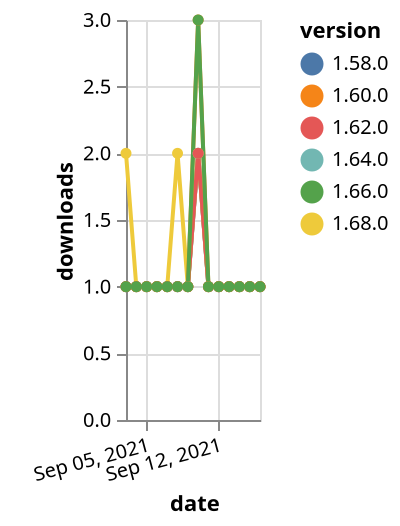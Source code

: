 {"$schema": "https://vega.github.io/schema/vega-lite/v5.json", "description": "A simple bar chart with embedded data.", "data": {"values": [{"date": "2021-09-03", "total": 159, "delta": 1, "version": "1.64.0"}, {"date": "2021-09-04", "total": 160, "delta": 1, "version": "1.64.0"}, {"date": "2021-09-05", "total": 161, "delta": 1, "version": "1.64.0"}, {"date": "2021-09-06", "total": 162, "delta": 1, "version": "1.64.0"}, {"date": "2021-09-07", "total": 163, "delta": 1, "version": "1.64.0"}, {"date": "2021-09-08", "total": 164, "delta": 1, "version": "1.64.0"}, {"date": "2021-09-09", "total": 165, "delta": 1, "version": "1.64.0"}, {"date": "2021-09-10", "total": 167, "delta": 2, "version": "1.64.0"}, {"date": "2021-09-11", "total": 168, "delta": 1, "version": "1.64.0"}, {"date": "2021-09-12", "total": 169, "delta": 1, "version": "1.64.0"}, {"date": "2021-09-13", "total": 170, "delta": 1, "version": "1.64.0"}, {"date": "2021-09-14", "total": 171, "delta": 1, "version": "1.64.0"}, {"date": "2021-09-15", "total": 172, "delta": 1, "version": "1.64.0"}, {"date": "2021-09-16", "total": 173, "delta": 1, "version": "1.64.0"}, {"date": "2021-09-03", "total": 240, "delta": 1, "version": "1.58.0"}, {"date": "2021-09-04", "total": 241, "delta": 1, "version": "1.58.0"}, {"date": "2021-09-05", "total": 242, "delta": 1, "version": "1.58.0"}, {"date": "2021-09-06", "total": 243, "delta": 1, "version": "1.58.0"}, {"date": "2021-09-07", "total": 244, "delta": 1, "version": "1.58.0"}, {"date": "2021-09-08", "total": 245, "delta": 1, "version": "1.58.0"}, {"date": "2021-09-09", "total": 246, "delta": 1, "version": "1.58.0"}, {"date": "2021-09-10", "total": 248, "delta": 2, "version": "1.58.0"}, {"date": "2021-09-11", "total": 249, "delta": 1, "version": "1.58.0"}, {"date": "2021-09-12", "total": 250, "delta": 1, "version": "1.58.0"}, {"date": "2021-09-13", "total": 251, "delta": 1, "version": "1.58.0"}, {"date": "2021-09-14", "total": 252, "delta": 1, "version": "1.58.0"}, {"date": "2021-09-15", "total": 253, "delta": 1, "version": "1.58.0"}, {"date": "2021-09-16", "total": 254, "delta": 1, "version": "1.58.0"}, {"date": "2021-09-03", "total": 123, "delta": 2, "version": "1.68.0"}, {"date": "2021-09-04", "total": 124, "delta": 1, "version": "1.68.0"}, {"date": "2021-09-05", "total": 125, "delta": 1, "version": "1.68.0"}, {"date": "2021-09-06", "total": 126, "delta": 1, "version": "1.68.0"}, {"date": "2021-09-07", "total": 127, "delta": 1, "version": "1.68.0"}, {"date": "2021-09-08", "total": 129, "delta": 2, "version": "1.68.0"}, {"date": "2021-09-09", "total": 130, "delta": 1, "version": "1.68.0"}, {"date": "2021-09-10", "total": 132, "delta": 2, "version": "1.68.0"}, {"date": "2021-09-11", "total": 133, "delta": 1, "version": "1.68.0"}, {"date": "2021-09-12", "total": 134, "delta": 1, "version": "1.68.0"}, {"date": "2021-09-13", "total": 135, "delta": 1, "version": "1.68.0"}, {"date": "2021-09-14", "total": 136, "delta": 1, "version": "1.68.0"}, {"date": "2021-09-15", "total": 137, "delta": 1, "version": "1.68.0"}, {"date": "2021-09-16", "total": 138, "delta": 1, "version": "1.68.0"}, {"date": "2021-09-03", "total": 182, "delta": 1, "version": "1.62.0"}, {"date": "2021-09-04", "total": 183, "delta": 1, "version": "1.62.0"}, {"date": "2021-09-05", "total": 184, "delta": 1, "version": "1.62.0"}, {"date": "2021-09-06", "total": 185, "delta": 1, "version": "1.62.0"}, {"date": "2021-09-07", "total": 186, "delta": 1, "version": "1.62.0"}, {"date": "2021-09-08", "total": 187, "delta": 1, "version": "1.62.0"}, {"date": "2021-09-09", "total": 188, "delta": 1, "version": "1.62.0"}, {"date": "2021-09-10", "total": 190, "delta": 2, "version": "1.62.0"}, {"date": "2021-09-11", "total": 191, "delta": 1, "version": "1.62.0"}, {"date": "2021-09-12", "total": 192, "delta": 1, "version": "1.62.0"}, {"date": "2021-09-13", "total": 193, "delta": 1, "version": "1.62.0"}, {"date": "2021-09-14", "total": 194, "delta": 1, "version": "1.62.0"}, {"date": "2021-09-15", "total": 195, "delta": 1, "version": "1.62.0"}, {"date": "2021-09-16", "total": 196, "delta": 1, "version": "1.62.0"}, {"date": "2021-09-03", "total": 327, "delta": 1, "version": "1.60.0"}, {"date": "2021-09-04", "total": 328, "delta": 1, "version": "1.60.0"}, {"date": "2021-09-05", "total": 329, "delta": 1, "version": "1.60.0"}, {"date": "2021-09-06", "total": 330, "delta": 1, "version": "1.60.0"}, {"date": "2021-09-07", "total": 331, "delta": 1, "version": "1.60.0"}, {"date": "2021-09-08", "total": 332, "delta": 1, "version": "1.60.0"}, {"date": "2021-09-09", "total": 333, "delta": 1, "version": "1.60.0"}, {"date": "2021-09-10", "total": 336, "delta": 3, "version": "1.60.0"}, {"date": "2021-09-11", "total": 337, "delta": 1, "version": "1.60.0"}, {"date": "2021-09-12", "total": 338, "delta": 1, "version": "1.60.0"}, {"date": "2021-09-13", "total": 339, "delta": 1, "version": "1.60.0"}, {"date": "2021-09-14", "total": 340, "delta": 1, "version": "1.60.0"}, {"date": "2021-09-15", "total": 341, "delta": 1, "version": "1.60.0"}, {"date": "2021-09-16", "total": 342, "delta": 1, "version": "1.60.0"}, {"date": "2021-09-03", "total": 192, "delta": 1, "version": "1.66.0"}, {"date": "2021-09-04", "total": 193, "delta": 1, "version": "1.66.0"}, {"date": "2021-09-05", "total": 194, "delta": 1, "version": "1.66.0"}, {"date": "2021-09-06", "total": 195, "delta": 1, "version": "1.66.0"}, {"date": "2021-09-07", "total": 196, "delta": 1, "version": "1.66.0"}, {"date": "2021-09-08", "total": 197, "delta": 1, "version": "1.66.0"}, {"date": "2021-09-09", "total": 198, "delta": 1, "version": "1.66.0"}, {"date": "2021-09-10", "total": 201, "delta": 3, "version": "1.66.0"}, {"date": "2021-09-11", "total": 202, "delta": 1, "version": "1.66.0"}, {"date": "2021-09-12", "total": 203, "delta": 1, "version": "1.66.0"}, {"date": "2021-09-13", "total": 204, "delta": 1, "version": "1.66.0"}, {"date": "2021-09-14", "total": 205, "delta": 1, "version": "1.66.0"}, {"date": "2021-09-15", "total": 206, "delta": 1, "version": "1.66.0"}, {"date": "2021-09-16", "total": 207, "delta": 1, "version": "1.66.0"}]}, "width": "container", "mark": {"type": "line", "point": {"filled": true}}, "encoding": {"x": {"field": "date", "type": "temporal", "timeUnit": "yearmonthdate", "title": "date", "axis": {"labelAngle": -15}}, "y": {"field": "delta", "type": "quantitative", "title": "downloads"}, "color": {"field": "version", "type": "nominal"}, "tooltip": {"field": "delta"}}}